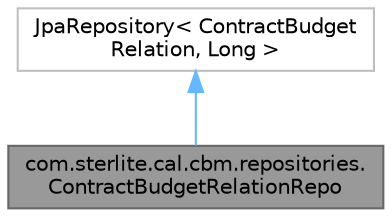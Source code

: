 digraph "com.sterlite.cal.cbm.repositories.ContractBudgetRelationRepo"
{
 // LATEX_PDF_SIZE
  bgcolor="transparent";
  edge [fontname=Helvetica,fontsize=10,labelfontname=Helvetica,labelfontsize=10];
  node [fontname=Helvetica,fontsize=10,shape=box,height=0.2,width=0.4];
  Node1 [id="Node000001",label="com.sterlite.cal.cbm.repositories.\lContractBudgetRelationRepo",height=0.2,width=0.4,color="gray40", fillcolor="grey60", style="filled", fontcolor="black",tooltip=" "];
  Node2 -> Node1 [id="edge1_Node000001_Node000002",dir="back",color="steelblue1",style="solid",tooltip=" "];
  Node2 [id="Node000002",label="JpaRepository\< ContractBudget\lRelation, Long \>",height=0.2,width=0.4,color="grey75", fillcolor="white", style="filled",tooltip=" "];
}
